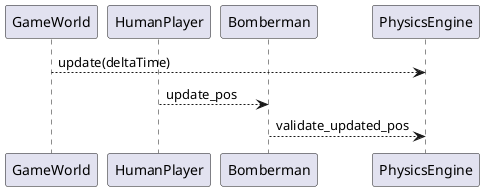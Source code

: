 @startuml

participant GameWorld
participant HumanPlayer
participant Bomberman
participant PhysicsEngine


GameWorld --> PhysicsEngine : update(deltaTime)
HumanPlayer --> Bomberman : update_pos
Bomberman --> PhysicsEngine : validate_updated_pos


@enduml
